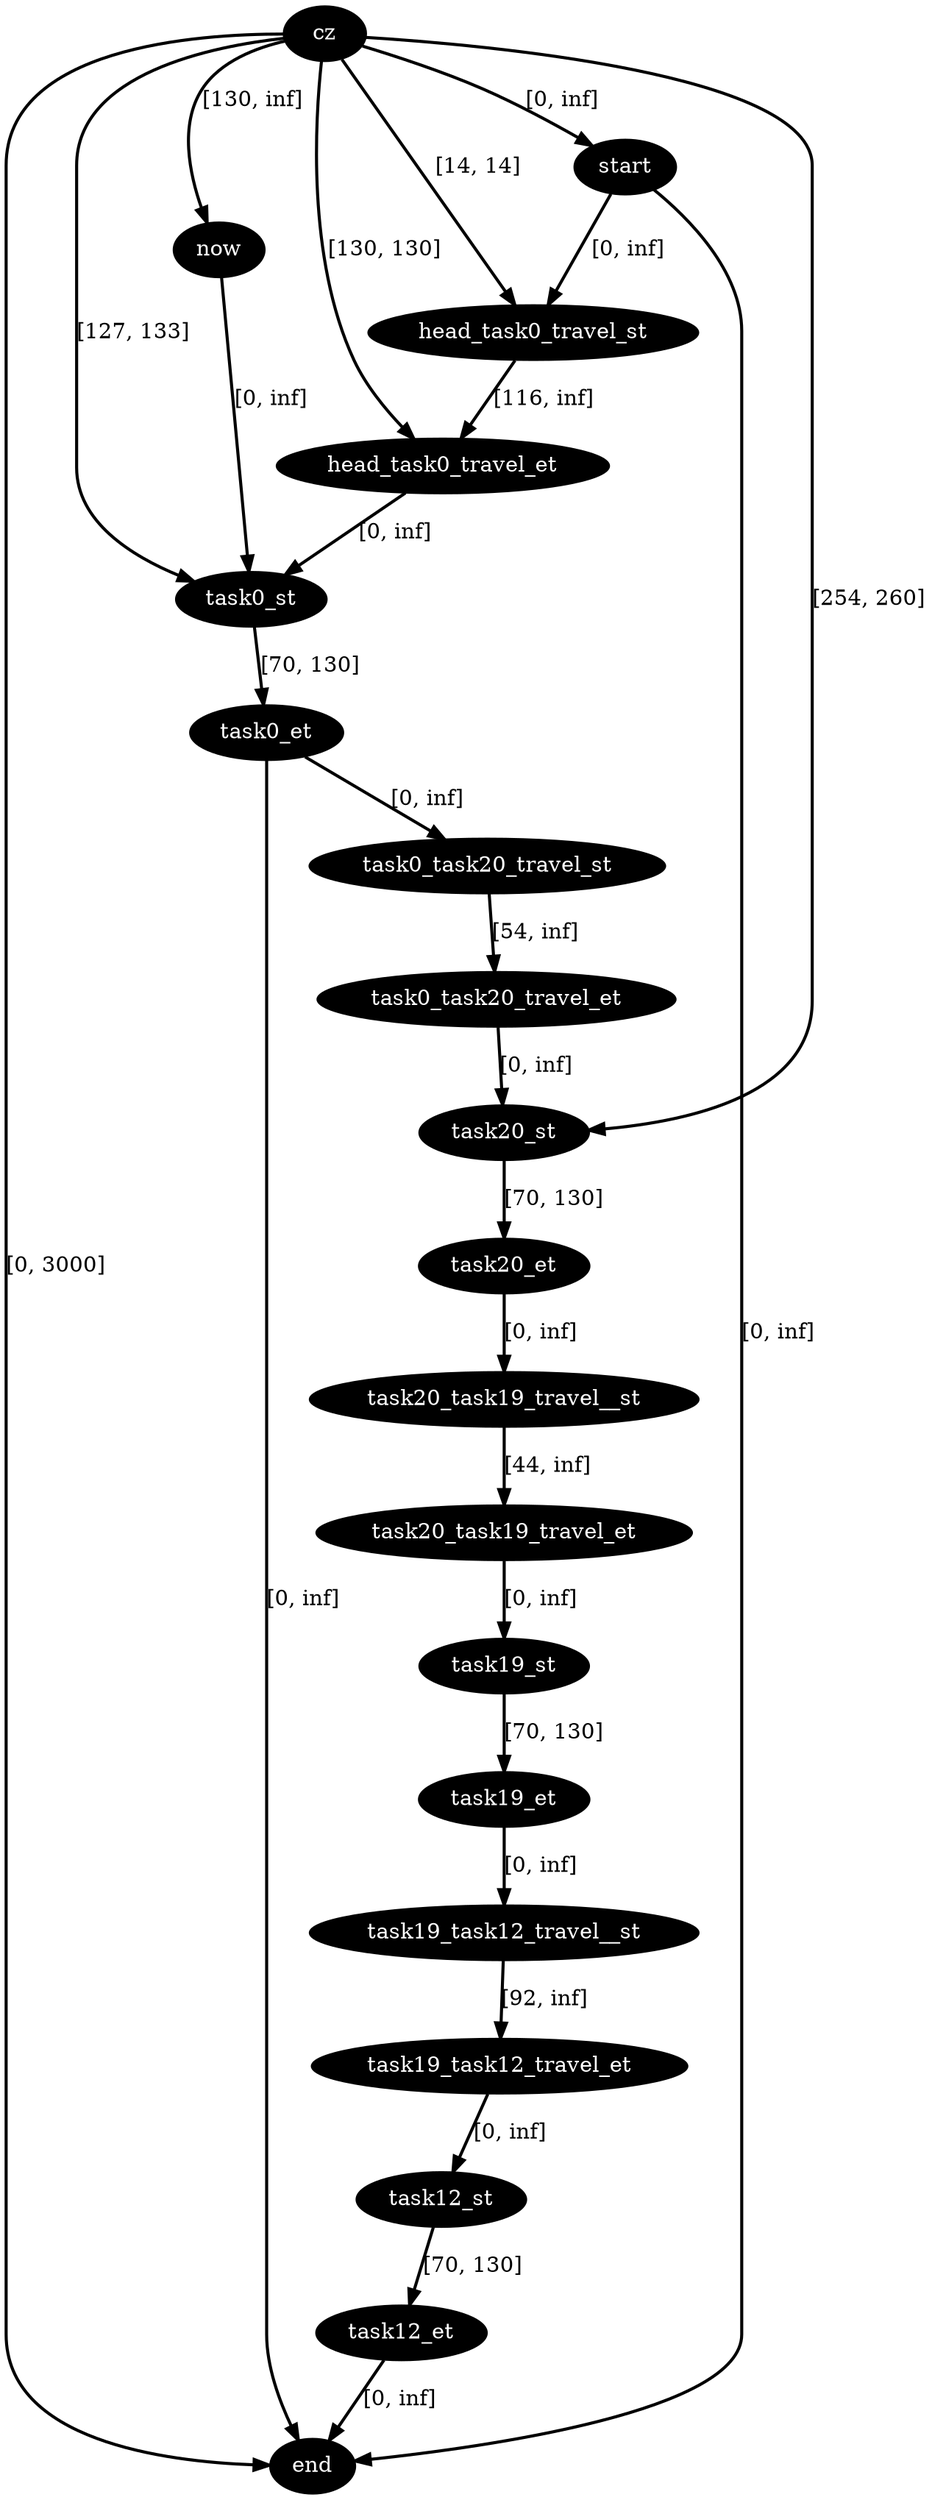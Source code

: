digraph plan {
0[label="cz",style=filled,fillcolor=black,fontcolor=white];
1[label="start",style=filled,fillcolor=black,fontcolor=white];
2[label="now",style=filled,fillcolor=black,fontcolor=white];
3[label="end",style=filled,fillcolor=black,fontcolor=white];
7[label="head_task0_travel_st",style=filled,fillcolor=black,fontcolor=white];
8[label="head_task0_travel_et",style=filled,fillcolor=black,fontcolor=white];
9[label="task0_st",style=filled,fillcolor=black,fontcolor=white];
10[label="task0_et",style=filled,fillcolor=black,fontcolor=white];
28[label="task12_st",style=filled,fillcolor=black,fontcolor=white];
29[label="task12_et",style=filled,fillcolor=black,fontcolor=white];
66[label="task19_st",style=filled,fillcolor=black,fontcolor=white];
67[label="task19_et",style=filled,fillcolor=black,fontcolor=white];
86[label="task20_st",style=filled,fillcolor=black,fontcolor=white];
87[label="task20_et",style=filled,fillcolor=black,fontcolor=white];
101[label="task0_task20_travel_st",style=filled,fillcolor=black,fontcolor=white];
102[label="task0_task20_travel_et",style=filled,fillcolor=black,fontcolor=white];
104[label="task20_task19_travel__st",style=filled,fillcolor=black,fontcolor=white];
105[label="task20_task19_travel_et",style=filled,fillcolor=black,fontcolor=white];
107[label="task19_task12_travel__st",style=filled,fillcolor=black,fontcolor=white];
108[label="task19_task12_travel_et",style=filled,fillcolor=black,fontcolor=white];
"0"->"1"[label="[0, inf]",penwidth=2,color=black];
"0"->"3"[label="[0, 3000]",penwidth=2,color=black];
"7"->"8"[label="[116, inf]",penwidth=2,color=black];
"0"->"8"[label="[130, 130]",penwidth=2,color=black];
"1"->"7"[label="[0, inf]",penwidth=2,color=black];
"0"->"7"[label="[14, 14]",penwidth=2,color=black];
"0"->"2"[label="[130, inf]",penwidth=2,color=black];
"2"->"9"[label="[0, inf]",penwidth=2,color=black];
"1"->"3"[label="[0, inf]",penwidth=2,color=black];
"10"->"3"[label="[0, inf]",penwidth=2,color=black];
"0"->"9"[label="[127, 133]",penwidth=2,color=black];
"101"->"102"[label="[54, inf]",penwidth=2,color=black];
"10"->"101"[label="[0, inf]",penwidth=2,color=black];
"9"->"10"[label="[70, 130]",penwidth=2,color=black];
"8"->"9"[label="[0, inf]",penwidth=2,color=black];
"29"->"3"[label="[0, inf]",penwidth=2,color=black];
"28"->"29"[label="[70, 130]",penwidth=2,color=black];
"108"->"28"[label="[0, inf]",penwidth=2,color=black];
"67"->"107"[label="[0, inf]",penwidth=2,color=black];
"107"->"108"[label="[92, inf]",penwidth=2,color=black];
"66"->"67"[label="[70, 130]",penwidth=2,color=black];
"0"->"86"[label="[254, 260]",penwidth=2,color=black];
"105"->"66"[label="[0, inf]",penwidth=2,color=black];
"87"->"104"[label="[0, inf]",penwidth=2,color=black];
"104"->"105"[label="[44, inf]",penwidth=2,color=black];
"86"->"87"[label="[70, 130]",penwidth=2,color=black];
"102"->"86"[label="[0, inf]",penwidth=2,color=black];
}
